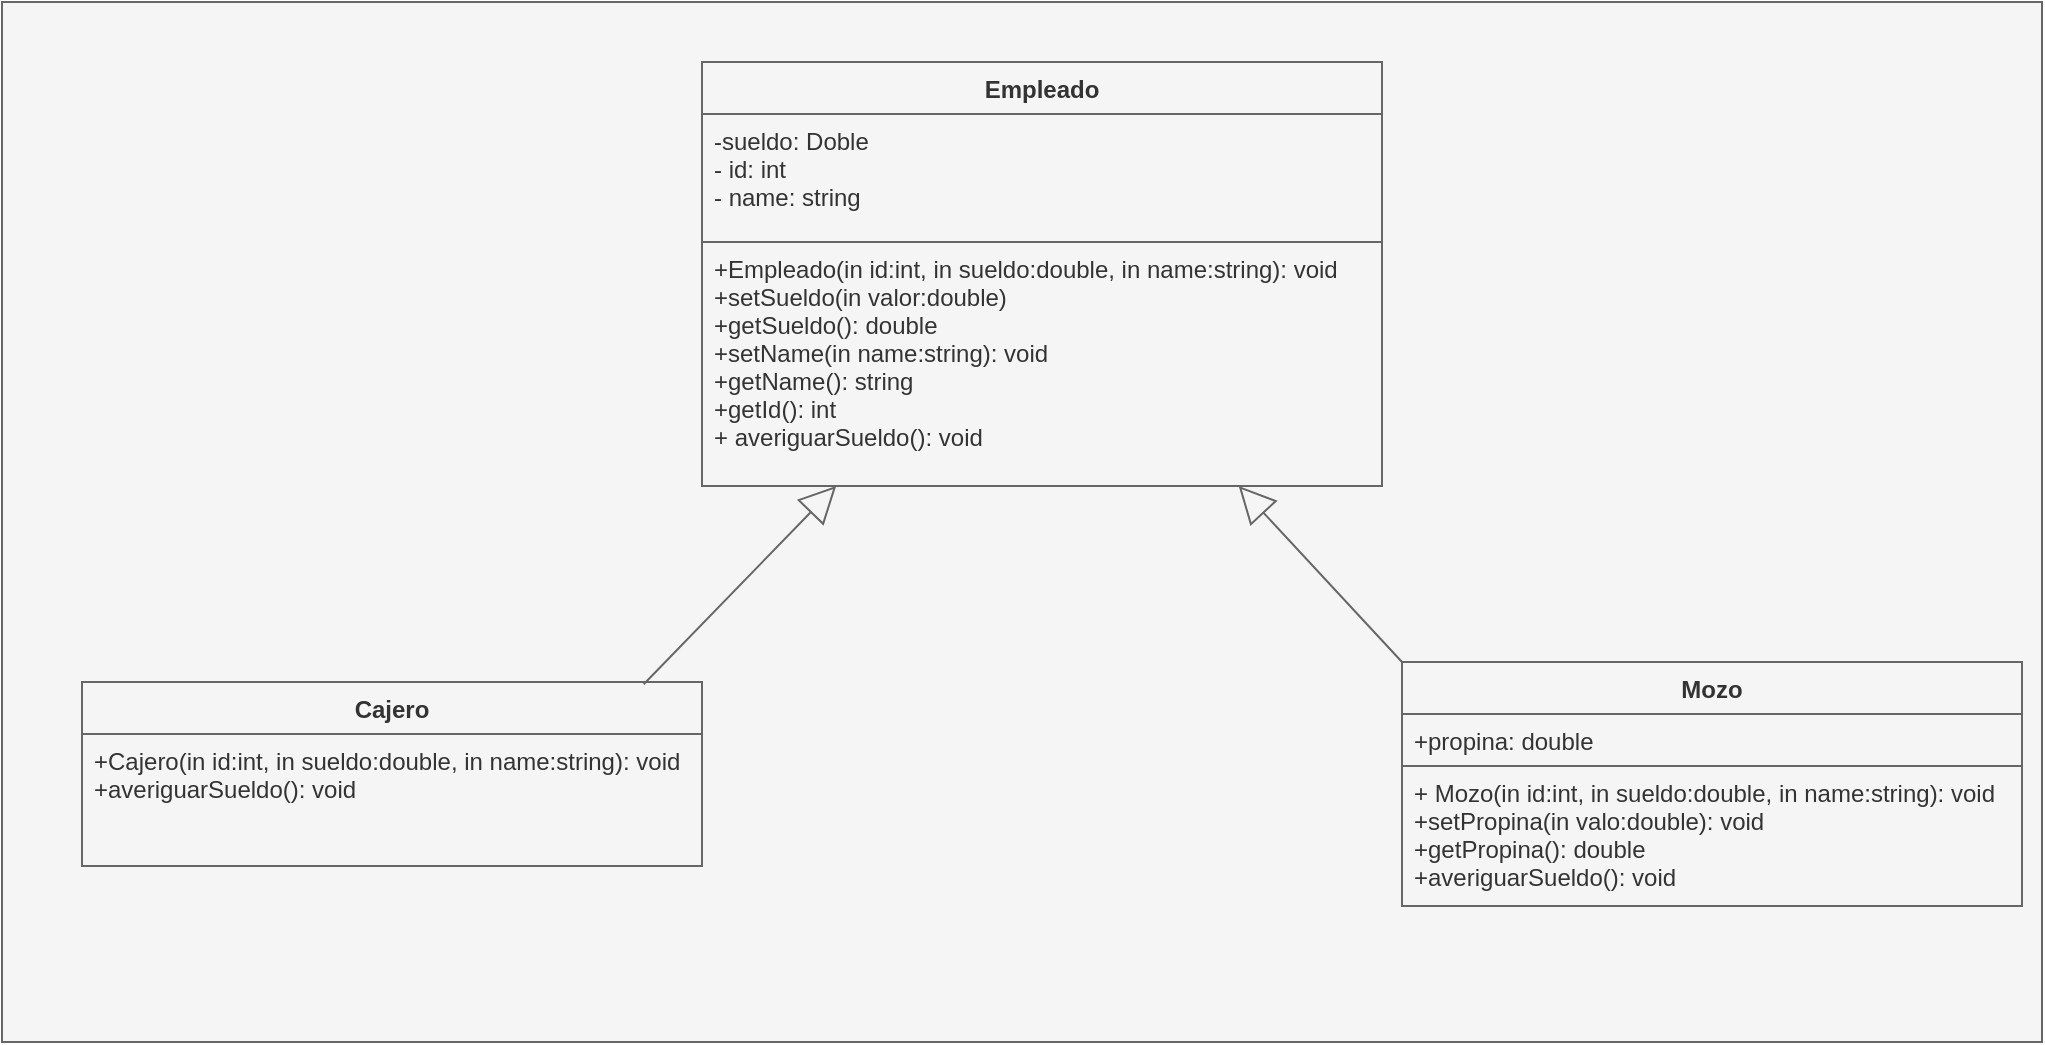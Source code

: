 <mxfile>
    <diagram id="v8uBU-et4ggs2e9ZE_d8" name="Page-1">
        <mxGraphModel dx="1479" dy="445" grid="1" gridSize="10" guides="1" tooltips="1" connect="1" arrows="1" fold="1" page="1" pageScale="1" pageWidth="850" pageHeight="1100" math="0" shadow="0">
            <root>
                <mxCell id="0"/>
                <mxCell id="1" parent="0"/>
                <mxCell id="16" value="" style="rounded=0;whiteSpace=wrap;html=1;fillColor=#f5f5f5;strokeColor=#666666;fontColor=#333333;movable=0;resizable=0;rotatable=0;deletable=0;editable=0;connectable=0;" vertex="1" parent="1">
                    <mxGeometry x="-160" y="40" width="1020" height="520" as="geometry"/>
                </mxCell>
                <mxCell id="2" value="Empleado&#10;" style="swimlane;fontStyle=1;align=center;verticalAlign=top;childLayout=stackLayout;horizontal=1;startSize=26;horizontalStack=0;resizeParent=1;resizeParentMax=0;resizeLast=0;collapsible=1;marginBottom=0;strokeColor=#666666;fontColor=#333333;fillColor=#f5f5f5;" vertex="1" parent="1">
                    <mxGeometry x="190" y="70" width="340" height="212" as="geometry"/>
                </mxCell>
                <mxCell id="3" value="-sueldo: Doble&#10;- id: int&#10;- name: string" style="text;align=left;verticalAlign=top;spacingLeft=4;spacingRight=4;overflow=hidden;rotatable=0;points=[[0,0.5],[1,0.5]];portConstraint=eastwest;strokeColor=#666666;fontColor=#333333;fillColor=#f5f5f5;" vertex="1" parent="2">
                    <mxGeometry y="26" width="340" height="64" as="geometry"/>
                </mxCell>
                <mxCell id="5" value="+Empleado(in id:int, in sueldo:double, in name:string): void&#10;+setSueldo(in valor:double)&#10;+getSueldo(): double&#10;+setName(in name:string): void&#10;+getName(): string&#10;+getId(): int&#10;+ averiguarSueldo(): void" style="text;align=left;verticalAlign=top;spacingLeft=4;spacingRight=4;overflow=hidden;rotatable=0;points=[[0,0.5],[1,0.5]];portConstraint=eastwest;strokeColor=#666666;fontColor=#333333;fillColor=#f5f5f5;" vertex="1" parent="2">
                    <mxGeometry y="90" width="340" height="122" as="geometry"/>
                </mxCell>
                <mxCell id="6" value="Cajero" style="swimlane;fontStyle=1;align=center;verticalAlign=top;childLayout=stackLayout;horizontal=1;startSize=26;horizontalStack=0;resizeParent=1;resizeParentMax=0;resizeLast=0;collapsible=1;marginBottom=0;strokeColor=#666666;fontColor=#333333;fillColor=#f5f5f5;" vertex="1" parent="1">
                    <mxGeometry x="-120" y="380" width="310" height="92" as="geometry"/>
                </mxCell>
                <mxCell id="9" value="+Cajero(in id:int, in sueldo:double, in name:string): void&#10;+averiguarSueldo(): void" style="text;align=left;verticalAlign=top;spacingLeft=4;spacingRight=4;overflow=hidden;rotatable=0;points=[[0,0.5],[1,0.5]];portConstraint=eastwest;strokeColor=#666666;fontColor=#333333;fillColor=#f5f5f5;" vertex="1" parent="6">
                    <mxGeometry y="26" width="310" height="66" as="geometry"/>
                </mxCell>
                <mxCell id="10" value="Mozo" style="swimlane;fontStyle=1;align=center;verticalAlign=top;childLayout=stackLayout;horizontal=1;startSize=26;horizontalStack=0;resizeParent=1;resizeParentMax=0;resizeLast=0;collapsible=1;marginBottom=0;strokeColor=#666666;fontColor=#333333;fillColor=#f5f5f5;" vertex="1" parent="1">
                    <mxGeometry x="540" y="370" width="310" height="122" as="geometry"/>
                </mxCell>
                <mxCell id="11" value="+propina: double" style="text;align=left;verticalAlign=top;spacingLeft=4;spacingRight=4;overflow=hidden;rotatable=0;points=[[0,0.5],[1,0.5]];portConstraint=eastwest;strokeColor=#666666;fontColor=#333333;fillColor=#f5f5f5;" vertex="1" parent="10">
                    <mxGeometry y="26" width="310" height="26" as="geometry"/>
                </mxCell>
                <mxCell id="13" value="+ Mozo(in id:int, in sueldo:double, in name:string): void&#10;+setPropina(in valo:double): void&#10;+getPropina(): double&#10;+averiguarSueldo(): void" style="text;align=left;verticalAlign=top;spacingLeft=4;spacingRight=4;overflow=hidden;rotatable=0;points=[[0,0.5],[1,0.5]];portConstraint=eastwest;strokeColor=#666666;fontColor=#333333;fillColor=#f5f5f5;" vertex="1" parent="10">
                    <mxGeometry y="52" width="310" height="70" as="geometry"/>
                </mxCell>
                <mxCell id="14" value="Extends" style="endArrow=block;endSize=16;endFill=0;html=1;exitX=0;exitY=0;exitDx=0;exitDy=0;strokeColor=#666666;fontColor=none;fillColor=#f5f5f5;noLabel=1;" edge="1" parent="1" source="10" target="2">
                    <mxGeometry width="160" relative="1" as="geometry">
                        <mxPoint x="370" y="380" as="sourcePoint"/>
                        <mxPoint x="500" y="400" as="targetPoint"/>
                    </mxGeometry>
                </mxCell>
                <mxCell id="15" value="Extends" style="endArrow=block;endSize=16;endFill=0;html=1;exitX=0.906;exitY=0.012;exitDx=0;exitDy=0;exitPerimeter=0;strokeColor=#666666;fontColor=none;fillColor=#f5f5f5;noLabel=1;" edge="1" parent="1" source="6" target="2">
                    <mxGeometry x="0.322" y="-56" width="160" relative="1" as="geometry">
                        <mxPoint x="453" y="390" as="sourcePoint"/>
                        <mxPoint x="357.742" y="306" as="targetPoint"/>
                        <mxPoint as="offset"/>
                    </mxGeometry>
                </mxCell>
            </root>
        </mxGraphModel>
    </diagram>
</mxfile>